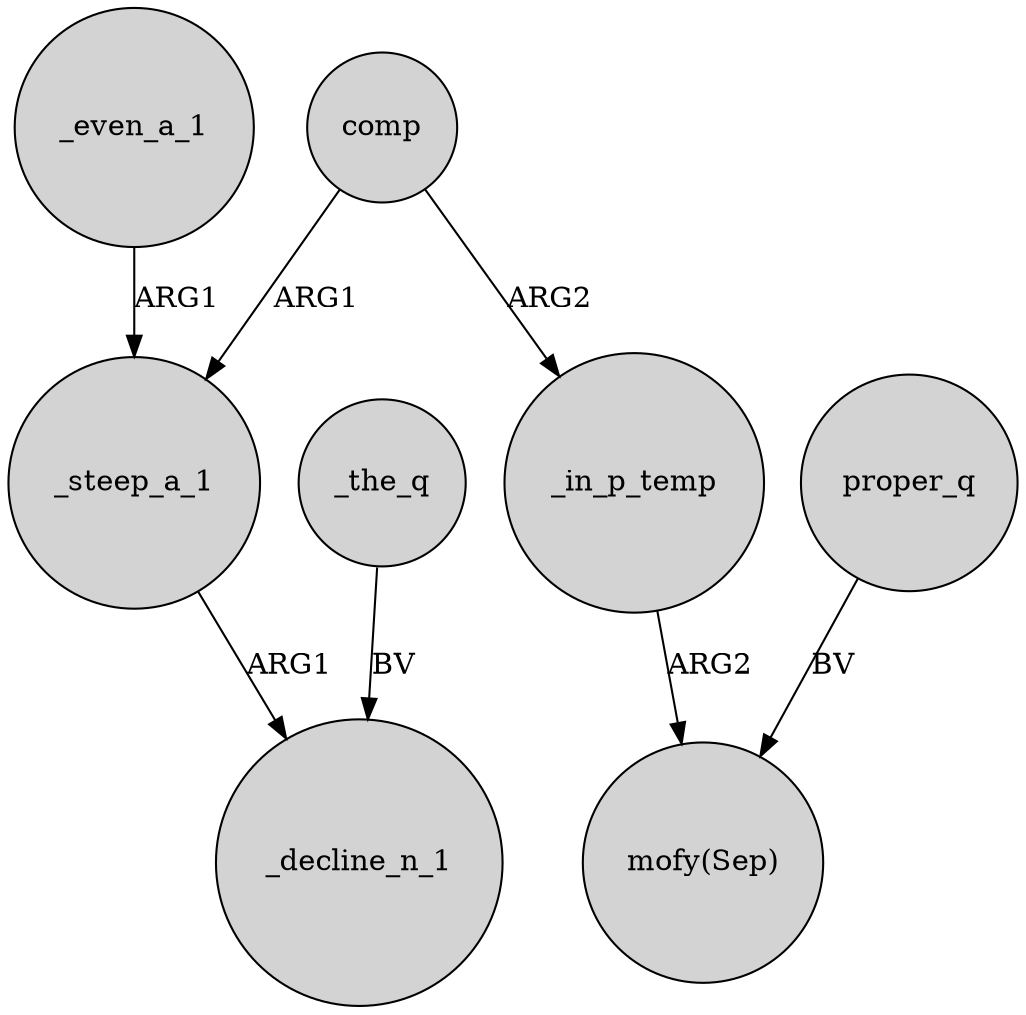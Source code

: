 digraph {
	node [shape=circle style=filled]
	_steep_a_1 -> _decline_n_1 [label=ARG1]
	comp -> _steep_a_1 [label=ARG1]
	comp -> _in_p_temp [label=ARG2]
	proper_q -> "mofy(Sep)" [label=BV]
	_the_q -> _decline_n_1 [label=BV]
	_in_p_temp -> "mofy(Sep)" [label=ARG2]
	_even_a_1 -> _steep_a_1 [label=ARG1]
}
